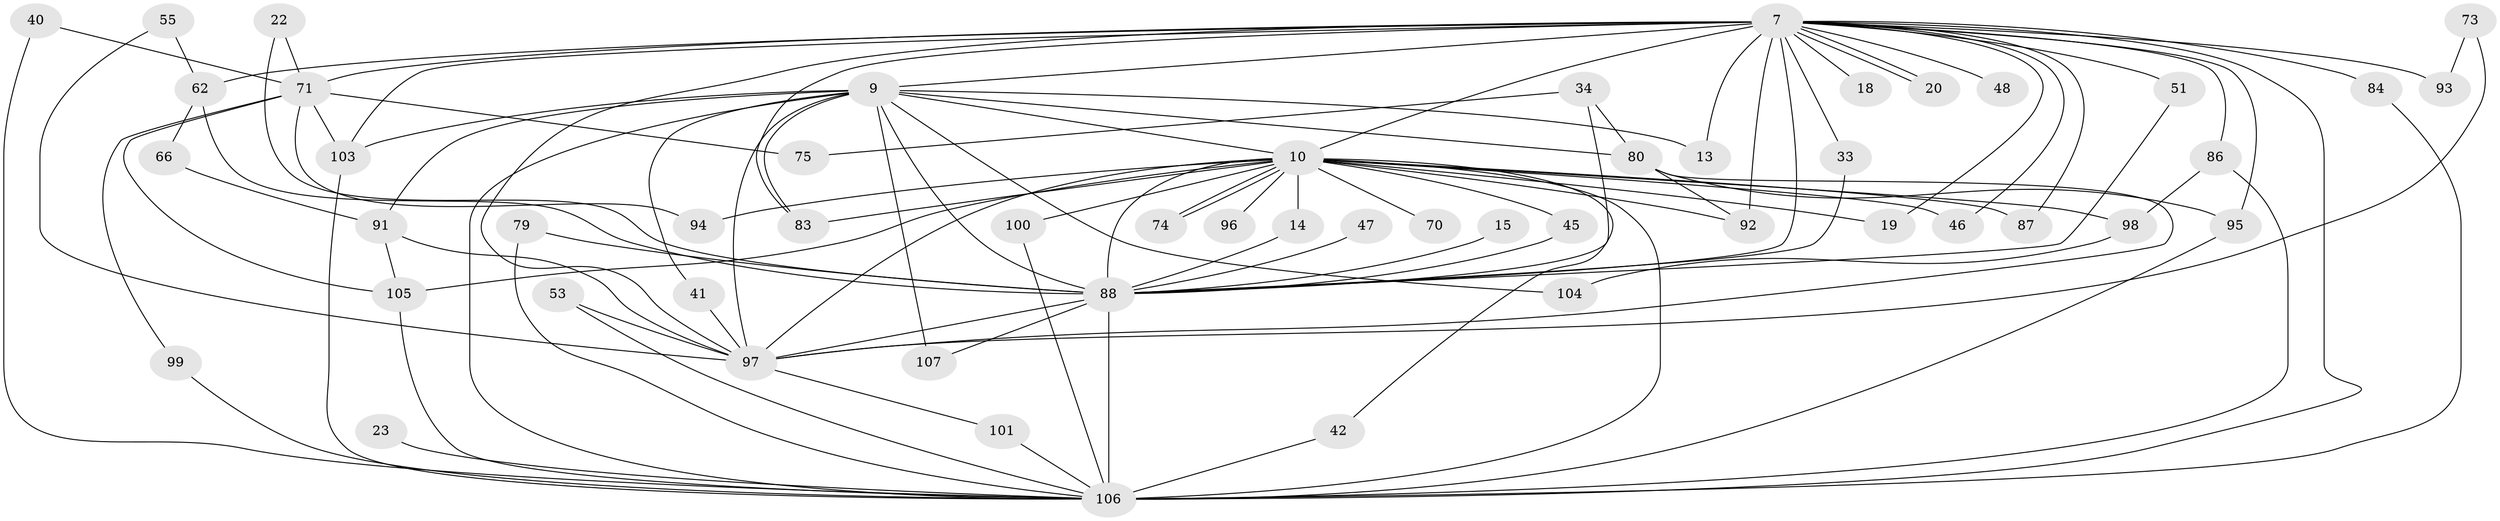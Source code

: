 // original degree distribution, {18: 0.018691588785046728, 16: 0.009345794392523364, 24: 0.018691588785046728, 33: 0.009345794392523364, 17: 0.009345794392523364, 19: 0.009345794392523364, 23: 0.009345794392523364, 15: 0.009345794392523364, 5: 0.04672897196261682, 3: 0.205607476635514, 2: 0.5327102803738317, 4: 0.06542056074766354, 8: 0.009345794392523364, 6: 0.04672897196261682}
// Generated by graph-tools (version 1.1) at 2025/45/03/09/25 04:45:01]
// undirected, 53 vertices, 106 edges
graph export_dot {
graph [start="1"]
  node [color=gray90,style=filled];
  7 [super="+4"];
  9 [super="+1"];
  10 [super="+3"];
  13;
  14;
  15;
  18;
  19;
  20;
  22;
  23;
  33;
  34;
  40;
  41;
  42;
  45;
  46;
  47;
  48;
  51;
  53;
  55;
  62 [super="+32"];
  66;
  70;
  71 [super="+59+17"];
  73;
  74;
  75;
  79;
  80 [super="+63+35"];
  83 [super="+24"];
  84 [super="+82"];
  86 [super="+60"];
  87;
  88 [super="+50+6"];
  91 [super="+89+25+77"];
  92 [super="+90"];
  93 [super="+21"];
  94 [super="+65"];
  95 [super="+76"];
  96;
  97 [super="+30+39+29+64"];
  98 [super="+44"];
  99;
  100 [super="+81"];
  101 [super="+85"];
  103 [super="+67+69+78+72"];
  104;
  105 [super="+56"];
  106 [super="+102+27"];
  107;
  7 -- 9 [weight=4];
  7 -- 10 [weight=4];
  7 -- 13;
  7 -- 20;
  7 -- 20;
  7 -- 48 [weight=2];
  7 -- 62 [weight=2];
  7 -- 83;
  7 -- 84 [weight=2];
  7 -- 95 [weight=2];
  7 -- 18;
  7 -- 19;
  7 -- 87;
  7 -- 93 [weight=2];
  7 -- 33;
  7 -- 46;
  7 -- 51;
  7 -- 88 [weight=4];
  7 -- 86;
  7 -- 71 [weight=3];
  7 -- 103 [weight=3];
  7 -- 92;
  7 -- 106 [weight=6];
  7 -- 97 [weight=5];
  9 -- 10 [weight=4];
  9 -- 13;
  9 -- 88 [weight=5];
  9 -- 80 [weight=2];
  9 -- 104;
  9 -- 41;
  9 -- 107;
  9 -- 83;
  9 -- 91 [weight=3];
  9 -- 103 [weight=2];
  9 -- 106 [weight=7];
  9 -- 97 [weight=2];
  10 -- 14;
  10 -- 42;
  10 -- 45;
  10 -- 46;
  10 -- 70 [weight=2];
  10 -- 74;
  10 -- 74;
  10 -- 87;
  10 -- 98 [weight=3];
  10 -- 19;
  10 -- 96;
  10 -- 97 [weight=5];
  10 -- 100 [weight=2];
  10 -- 106 [weight=7];
  10 -- 83;
  10 -- 88 [weight=5];
  10 -- 94;
  10 -- 92;
  10 -- 105;
  14 -- 88;
  15 -- 88 [weight=2];
  22 -- 88;
  22 -- 71;
  23 -- 106 [weight=2];
  33 -- 88;
  34 -- 75;
  34 -- 88 [weight=2];
  34 -- 80;
  40 -- 71;
  40 -- 106;
  41 -- 97;
  42 -- 106;
  45 -- 88;
  47 -- 88;
  51 -- 88;
  53 -- 106;
  53 -- 97;
  55 -- 62;
  55 -- 97;
  62 -- 66;
  62 -- 88;
  66 -- 91;
  71 -- 75;
  71 -- 99;
  71 -- 105;
  71 -- 94 [weight=2];
  71 -- 103;
  73 -- 93;
  73 -- 97;
  79 -- 88;
  79 -- 106;
  80 -- 92;
  80 -- 95;
  80 -- 97;
  84 -- 106;
  86 -- 98;
  86 -- 106;
  88 -- 107;
  88 -- 106 [weight=4];
  88 -- 97 [weight=2];
  91 -- 105;
  91 -- 97 [weight=2];
  95 -- 106;
  97 -- 101;
  98 -- 104;
  99 -- 106;
  100 -- 106;
  101 -- 106 [weight=2];
  103 -- 106 [weight=2];
  105 -- 106;
}
